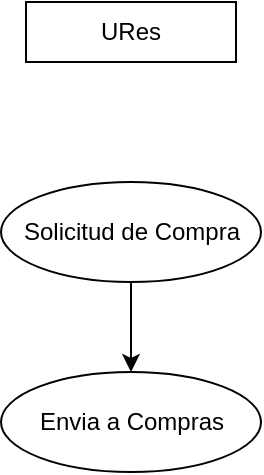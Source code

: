 <mxfile version="10.9.8" type="github"><diagram id="_S6pH7OQ6p_T5akiBH3L" name="Page-1"><mxGraphModel dx="946" dy="616" grid="1" gridSize="10" guides="1" tooltips="1" connect="1" arrows="1" fold="1" page="0" pageScale="1" pageWidth="827" pageHeight="1169" background="none" math="0" shadow="0"><root><mxCell id="0"/><mxCell id="1" parent="0"/><mxCell id="mSJX2_BKe7hOK7B647Np-3" style="edgeStyle=orthogonalEdgeStyle;rounded=0;orthogonalLoop=1;jettySize=auto;html=1;" edge="1" parent="1" source="1vLEVkyflFCgF7UIFMLY-1" target="mSJX2_BKe7hOK7B647Np-2"><mxGeometry relative="1" as="geometry"/></mxCell><object label="Solicitud de Compra" Cuso="SOLCOMP.x" TDoc="30" Tabla="TREQCOMP" DContab="" xDContab="CNTA     TMOV    URes   Etiqx   Unids   UMed&#10;82200       0            x           x         x           x" Reglas="1. Debe estar en los primeros 10 dias del mes, (excepto registros TRSOLCUSU)" Ruta="Solicitud de Compra" id="1vLEVkyflFCgF7UIFMLY-1"><mxCell style="ellipse;whiteSpace=wrap;html=1;" parent="1" vertex="1"><mxGeometry x="32.5" y="110" width="130" height="50" as="geometry"/></mxCell></object><object label="URes" Rol="9100" id="jJlMNdfdE9VUrVzo2Z3c-5"><mxCell style="rounded=0;whiteSpace=wrap;html=1;" parent="1" vertex="1"><mxGeometry x="45" y="20" width="105" height="30" as="geometry"/></mxCell></object><object label="Envia a Compras" Cuso="SOLCOMP.x" TDoc="30" Tabla="TREQCOMP" DContab="" xDContab="CNTA     TMOV    URes   Etiqx   Unids   UMed&#10;82200       0            x           x         x           x" Reglas="1. Debe estar en los primeros 10 dias del mes, (excepto registros TRSOLCUSU)" Ruta="Solicitud de Compra" id="mSJX2_BKe7hOK7B647Np-2"><mxCell style="ellipse;whiteSpace=wrap;html=1;" vertex="1" parent="1"><mxGeometry x="32.5" y="205" width="130" height="50" as="geometry"/></mxCell></object></root></mxGraphModel></diagram></mxfile>